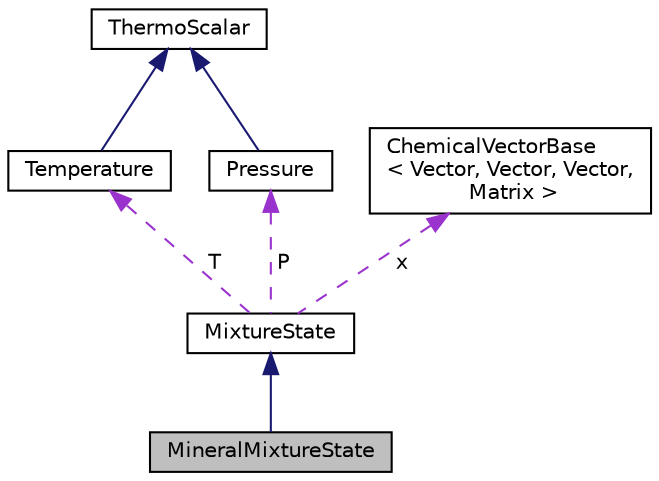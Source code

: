 digraph "MineralMixtureState"
{
 // INTERACTIVE_SVG=YES
 // LATEX_PDF_SIZE
  edge [fontname="Helvetica",fontsize="10",labelfontname="Helvetica",labelfontsize="10"];
  node [fontname="Helvetica",fontsize="10",shape=record];
  Node1 [label="MineralMixtureState",height=0.2,width=0.4,color="black", fillcolor="grey75", style="filled", fontcolor="black",tooltip="A type used to describe the state of a mineral mixture."];
  Node2 -> Node1 [dir="back",color="midnightblue",fontsize="10",style="solid",fontname="Helvetica"];
  Node2 [label="MixtureState",height=0.2,width=0.4,color="black", fillcolor="white", style="filled",URL="$structReaktoro_1_1MixtureState.html",tooltip="A type used to describe the state of a mixture."];
  Node3 -> Node2 [dir="back",color="darkorchid3",fontsize="10",style="dashed",label=" T" ,fontname="Helvetica"];
  Node3 [label="Temperature",height=0.2,width=0.4,color="black", fillcolor="white", style="filled",URL="$classReaktoro_1_1Temperature.html",tooltip="A type that describes temperature in units of K."];
  Node4 -> Node3 [dir="back",color="midnightblue",fontsize="10",style="solid",fontname="Helvetica"];
  Node4 [label="ThermoScalar",height=0.2,width=0.4,color="black", fillcolor="white", style="filled",URL="$classReaktoro_1_1ThermoScalarBase.html",tooltip=" "];
  Node5 -> Node2 [dir="back",color="darkorchid3",fontsize="10",style="dashed",label=" P" ,fontname="Helvetica"];
  Node5 [label="Pressure",height=0.2,width=0.4,color="black", fillcolor="white", style="filled",URL="$classReaktoro_1_1Pressure.html",tooltip="A type that describes pressure in units of Pa."];
  Node4 -> Node5 [dir="back",color="midnightblue",fontsize="10",style="solid",fontname="Helvetica"];
  Node6 -> Node2 [dir="back",color="darkorchid3",fontsize="10",style="dashed",label=" x" ,fontname="Helvetica"];
  Node6 [label="ChemicalVectorBase\l\< Vector, Vector, Vector,\l Matrix \>",height=0.2,width=0.4,color="black", fillcolor="white", style="filled",URL="$classReaktoro_1_1ChemicalVectorBase.html",tooltip=" "];
}

